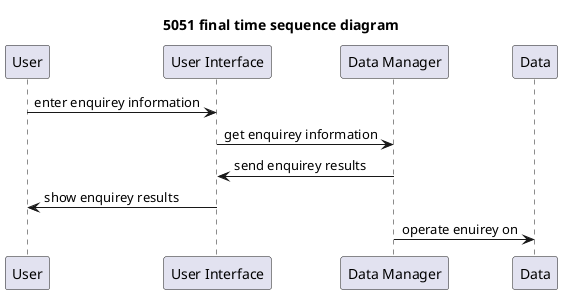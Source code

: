 /*
 * @Author: Zifeng Chen
 * @Date: 2021-12-03 21:10:15
 * @LastEditTime: 2021-12-03 21:33:56
 * @LastEditors: Zifeng Chan
 * @Description: sequence diagram for the project
 * @FilePath: /HKUST_DDM_MSDM5001_PROJECT2/sequence diagram.wsd
 */

@startuml
title 5051 final time sequence diagram
User -> "User Interface": enter enquirey information
"User Interface" -> "Data Manager" : get enquirey information
"User Interface" <- "Data Manager" : send enquirey results
"User Interface" -> User : show enquirey results
"Data Manager" -> Data : operate enuirey on
@enduml